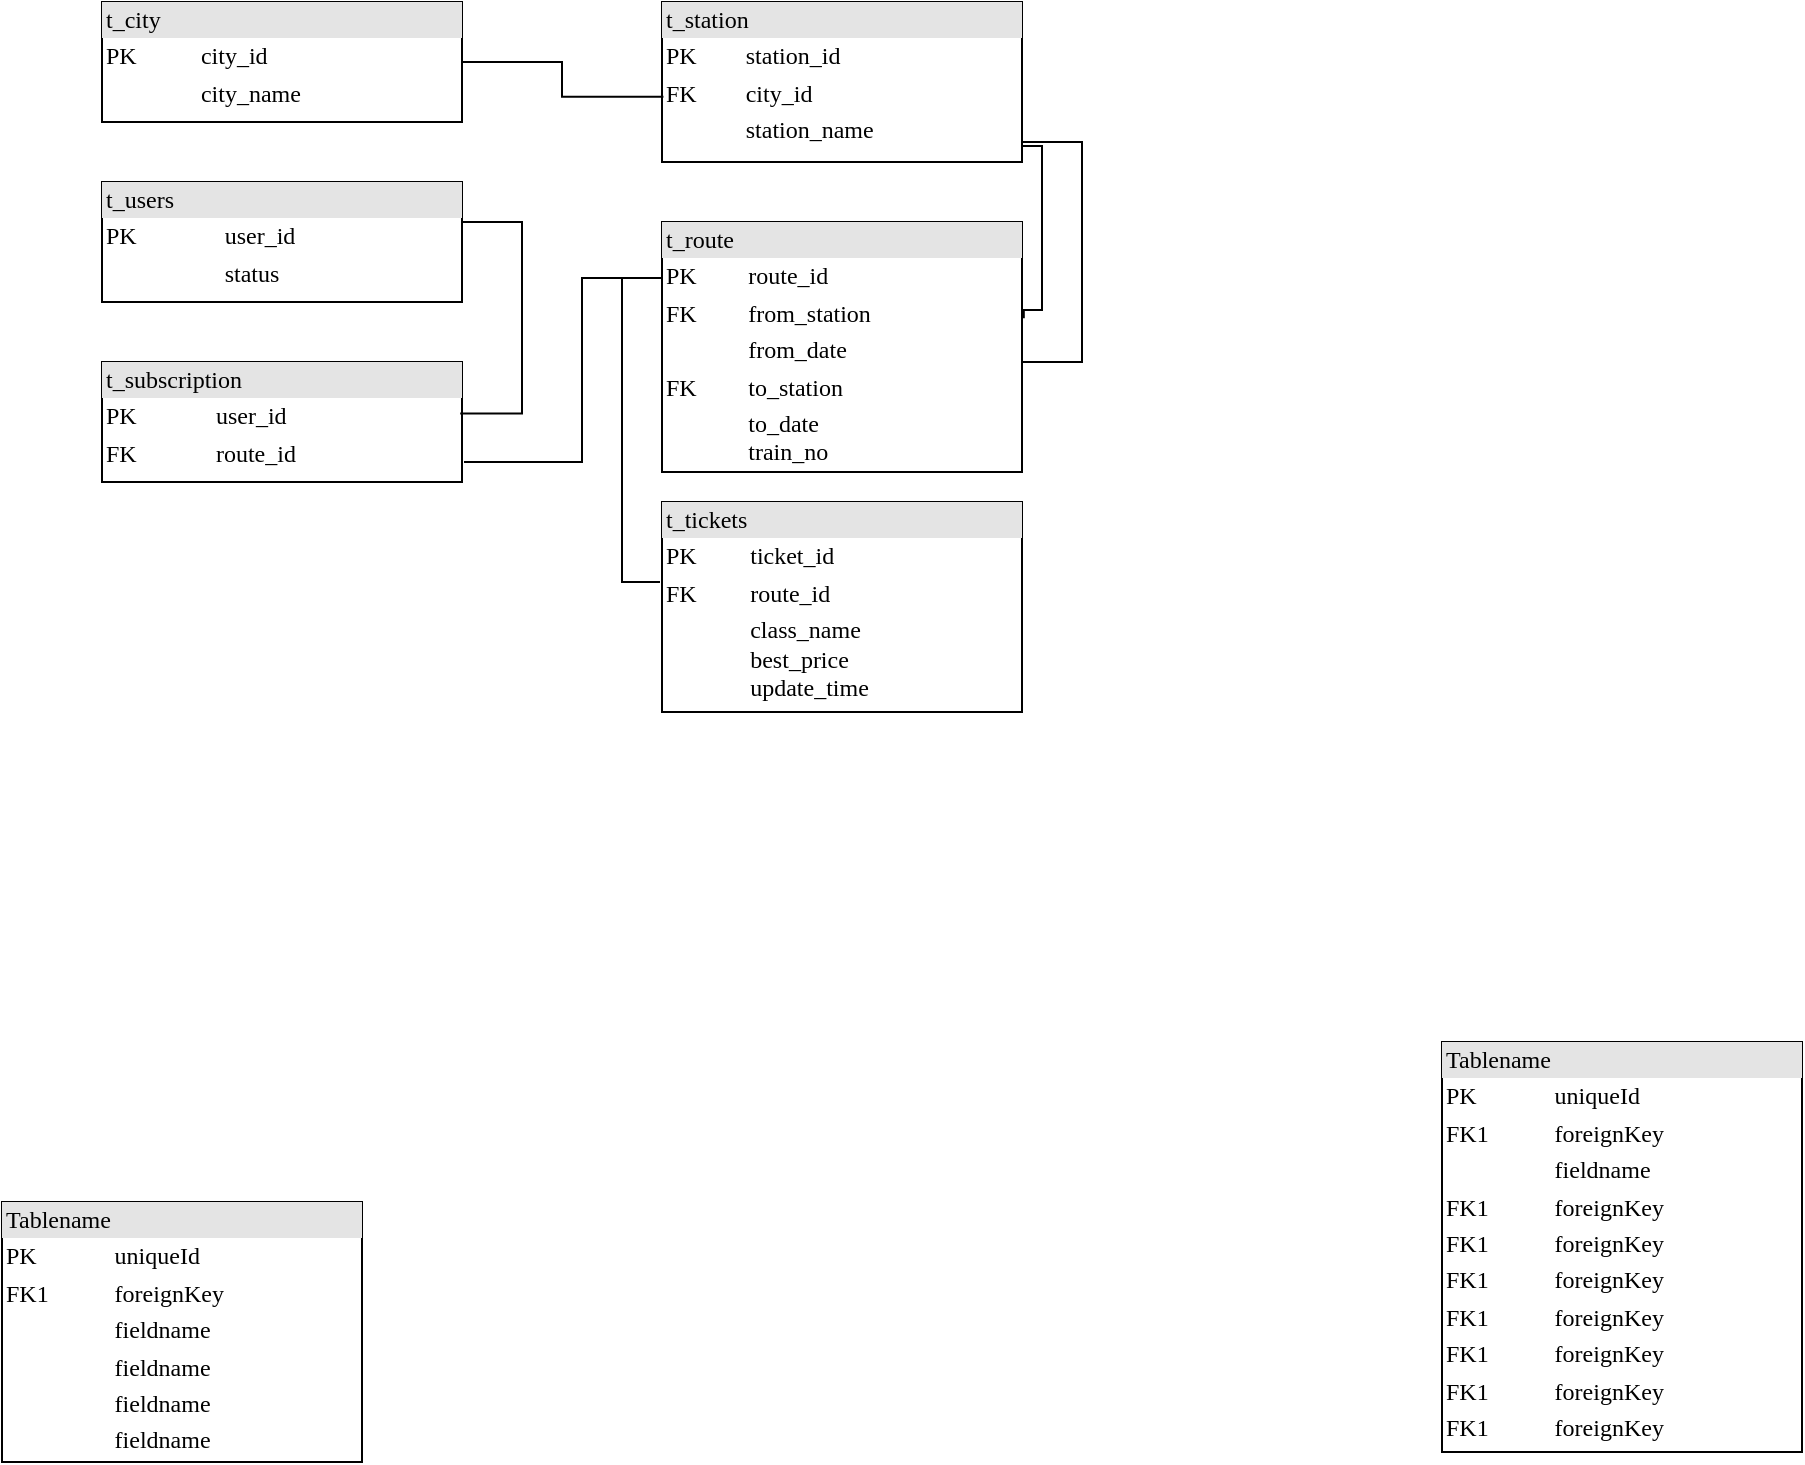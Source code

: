 <mxfile version="25.0.1">
  <diagram name="Page-1" id="2ca16b54-16f6-2749-3443-fa8db7711227">
    <mxGraphModel dx="1000" dy="622" grid="1" gridSize="10" guides="1" tooltips="1" connect="1" arrows="1" fold="1" page="1" pageScale="1" pageWidth="1100" pageHeight="850" background="none" math="0" shadow="0">
      <root>
        <mxCell id="0" />
        <mxCell id="1" parent="0" />
        <mxCell id="2ed32ef02a7f4228-1" value="&lt;div style=&quot;box-sizing:border-box;width:100%;background:#e4e4e4;padding:2px;&quot;&gt;t_city&lt;/div&gt;&lt;table style=&quot;width:100%;font-size:1em;&quot; cellpadding=&quot;2&quot; cellspacing=&quot;0&quot;&gt;&lt;tbody&gt;&lt;tr&gt;&lt;td&gt;PK&lt;/td&gt;&lt;td&gt;city_id&lt;/td&gt;&lt;/tr&gt;&lt;tr&gt;&lt;td&gt;&lt;/td&gt;&lt;td&gt;city_name&lt;/td&gt;&lt;/tr&gt;&lt;tr&gt;&lt;td&gt;&lt;/td&gt;&lt;td&gt;&lt;br&gt;&lt;/td&gt;&lt;/tr&gt;&lt;/tbody&gt;&lt;/table&gt;" style="verticalAlign=top;align=left;overflow=fill;html=1;rounded=0;shadow=0;comic=0;labelBackgroundColor=none;strokeWidth=1;fontFamily=Verdana;fontSize=12" parent="1" vertex="1">
          <mxGeometry x="160" y="80" width="180" height="60" as="geometry" />
        </mxCell>
        <mxCell id="2ed32ef02a7f4228-2" value="&lt;div style=&quot;box-sizing: border-box ; width: 100% ; background: #e4e4e4 ; padding: 2px&quot;&gt;t_station&lt;/div&gt;&lt;table style=&quot;width: 100% ; font-size: 1em&quot; cellpadding=&quot;2&quot; cellspacing=&quot;0&quot;&gt;&lt;tbody&gt;&lt;tr&gt;&lt;td&gt;PK&lt;/td&gt;&lt;td&gt;station_id&lt;/td&gt;&lt;/tr&gt;&lt;tr&gt;&lt;td&gt;FK&lt;/td&gt;&lt;td&gt;city_id&lt;/td&gt;&lt;/tr&gt;&lt;tr&gt;&lt;td&gt;&lt;/td&gt;&lt;td&gt;station_name&lt;/td&gt;&lt;/tr&gt;&lt;tr&gt;&lt;td&gt;&lt;br&gt;&lt;/td&gt;&lt;td&gt;&lt;/td&gt;&lt;/tr&gt;&lt;/tbody&gt;&lt;/table&gt;" style="verticalAlign=top;align=left;overflow=fill;html=1;rounded=0;shadow=0;comic=0;labelBackgroundColor=none;strokeWidth=1;fontFamily=Verdana;fontSize=12" parent="1" vertex="1">
          <mxGeometry x="440" y="80" width="180" height="80" as="geometry" />
        </mxCell>
        <mxCell id="2ed32ef02a7f4228-5" value="&lt;div style=&quot;box-sizing:border-box;width:100%;background:#e4e4e4;padding:2px;&quot;&gt;t_tickets&lt;/div&gt;&lt;table style=&quot;width:100%;font-size:1em;&quot; cellpadding=&quot;2&quot; cellspacing=&quot;0&quot;&gt;&lt;tbody&gt;&lt;tr&gt;&lt;td&gt;PK&lt;/td&gt;&lt;td&gt;ticket_id&lt;/td&gt;&lt;/tr&gt;&lt;tr&gt;&lt;td&gt;FK&lt;/td&gt;&lt;td&gt;route_id&lt;br&gt;&lt;/td&gt;&lt;/tr&gt;&lt;tr&gt;&lt;td&gt;&lt;br&gt;&lt;/td&gt;&lt;td&gt;class_name&lt;br&gt;best_price&lt;br&gt;update_time&lt;br&gt;&lt;/td&gt;&lt;/tr&gt;&lt;/tbody&gt;&lt;/table&gt;" style="verticalAlign=top;align=left;overflow=fill;html=1;rounded=0;shadow=0;comic=0;labelBackgroundColor=none;strokeWidth=1;fontFamily=Verdana;fontSize=12" parent="1" vertex="1">
          <mxGeometry x="440" y="330" width="180" height="105" as="geometry" />
        </mxCell>
        <mxCell id="2ed32ef02a7f4228-6" value="&lt;div style=&quot;box-sizing: border-box ; width: 100% ; background: #e4e4e4 ; padding: 2px&quot;&gt;Tablename&lt;/div&gt;&lt;table style=&quot;width: 100% ; font-size: 1em&quot; cellpadding=&quot;2&quot; cellspacing=&quot;0&quot;&gt;&lt;tbody&gt;&lt;tr&gt;&lt;td&gt;PK&lt;/td&gt;&lt;td&gt;uniqueId&lt;/td&gt;&lt;/tr&gt;&lt;tr&gt;&lt;td&gt;FK1&lt;/td&gt;&lt;td&gt;foreignKey&lt;/td&gt;&lt;/tr&gt;&lt;tr&gt;&lt;td&gt;&lt;/td&gt;&lt;td&gt;fieldname&lt;/td&gt;&lt;/tr&gt;&lt;tr&gt;&lt;td&gt;FK1&lt;br&gt;&lt;/td&gt;&lt;td&gt;foreignKey&lt;br&gt;&lt;/td&gt;&lt;/tr&gt;&lt;tr&gt;&lt;td&gt;FK1&lt;br&gt;&lt;/td&gt;&lt;td&gt;foreignKey&lt;br&gt;&lt;/td&gt;&lt;/tr&gt;&lt;tr&gt;&lt;td&gt;FK1&lt;br&gt;&lt;/td&gt;&lt;td&gt;foreignKey&lt;br&gt;&lt;/td&gt;&lt;/tr&gt;&lt;tr&gt;&lt;td&gt;FK1&lt;br&gt;&lt;/td&gt;&lt;td&gt;foreignKey&lt;br&gt;&lt;/td&gt;&lt;/tr&gt;&lt;tr&gt;&lt;td&gt;FK1&lt;br&gt;&lt;/td&gt;&lt;td&gt;foreignKey&lt;br&gt;&lt;/td&gt;&lt;/tr&gt;&lt;tr&gt;&lt;td&gt;FK1&lt;br&gt;&lt;/td&gt;&lt;td&gt;foreignKey&lt;br&gt;&lt;/td&gt;&lt;/tr&gt;&lt;tr&gt;&lt;td&gt;FK1&lt;br&gt;&lt;/td&gt;&lt;td&gt;foreignKey&lt;br&gt;&lt;/td&gt;&lt;/tr&gt;&lt;/tbody&gt;&lt;/table&gt;" style="verticalAlign=top;align=left;overflow=fill;html=1;rounded=0;shadow=0;comic=0;labelBackgroundColor=none;strokeWidth=1;fontFamily=Verdana;fontSize=12" parent="1" vertex="1">
          <mxGeometry x="830" y="600" width="180" height="205" as="geometry" />
        </mxCell>
        <mxCell id="2ed32ef02a7f4228-7" value="&lt;div style=&quot;box-sizing: border-box ; width: 100% ; background: #e4e4e4 ; padding: 2px&quot;&gt;t_route&lt;/div&gt;&lt;table style=&quot;width: 100% ; font-size: 1em&quot; cellpadding=&quot;2&quot; cellspacing=&quot;0&quot;&gt;&lt;tbody&gt;&lt;tr&gt;&lt;td&gt;PK&lt;/td&gt;&lt;td&gt;route_id&lt;/td&gt;&lt;/tr&gt;&lt;tr&gt;&lt;td&gt;FK&lt;/td&gt;&lt;td&gt;from_station&lt;/td&gt;&lt;/tr&gt;&lt;tr&gt;&lt;td&gt;&lt;/td&gt;&lt;td&gt;from_date&lt;/td&gt;&lt;/tr&gt;&lt;tr&gt;&lt;td&gt;FK&lt;/td&gt;&lt;td&gt;to_station&lt;/td&gt;&lt;/tr&gt;&lt;tr&gt;&lt;td&gt;&lt;br&gt;&lt;/td&gt;&lt;td&gt;to_date&lt;br&gt;train_no&lt;/td&gt;&lt;/tr&gt;&lt;/tbody&gt;&lt;/table&gt;" style="verticalAlign=top;align=left;overflow=fill;html=1;rounded=0;shadow=0;comic=0;labelBackgroundColor=none;strokeWidth=1;fontFamily=Verdana;fontSize=12" parent="1" vertex="1">
          <mxGeometry x="440" y="190" width="180" height="125" as="geometry" />
        </mxCell>
        <mxCell id="2ed32ef02a7f4228-9" value="&lt;div style=&quot;box-sizing:border-box;width:100%;background:#e4e4e4;padding:2px;&quot;&gt;t_users&lt;/div&gt;&lt;table style=&quot;width:100%;font-size:1em;&quot; cellpadding=&quot;2&quot; cellspacing=&quot;0&quot;&gt;&lt;tbody&gt;&lt;tr&gt;&lt;td&gt;PK&lt;/td&gt;&lt;td&gt;user_id&lt;br&gt;&lt;/td&gt;&lt;/tr&gt;&lt;tr&gt;&lt;td&gt;&lt;br&gt;&lt;/td&gt;&lt;td&gt;status&lt;/td&gt;&lt;/tr&gt;&lt;tr&gt;&lt;td&gt;&lt;/td&gt;&lt;td&gt;&lt;br&gt;&lt;/td&gt;&lt;/tr&gt;&lt;/tbody&gt;&lt;/table&gt;" style="verticalAlign=top;align=left;overflow=fill;html=1;rounded=0;shadow=0;comic=0;labelBackgroundColor=none;strokeWidth=1;fontFamily=Verdana;fontSize=12" parent="1" vertex="1">
          <mxGeometry x="160" y="170" width="180" height="60" as="geometry" />
        </mxCell>
        <mxCell id="2ed32ef02a7f4228-10" value="&lt;div style=&quot;box-sizing: border-box ; width: 100% ; background: #e4e4e4 ; padding: 2px&quot;&gt;t_subscription&lt;/div&gt;&lt;table style=&quot;width: 100% ; font-size: 1em&quot; cellpadding=&quot;2&quot; cellspacing=&quot;0&quot;&gt;&lt;tbody&gt;&lt;tr&gt;&lt;td&gt;PK&lt;/td&gt;&lt;td&gt;user_id&lt;/td&gt;&lt;/tr&gt;&lt;tr&gt;&lt;td&gt;FK&lt;/td&gt;&lt;td&gt;route_id&lt;/td&gt;&lt;/tr&gt;&lt;tr&gt;&lt;td&gt;&lt;/td&gt;&lt;td&gt;&lt;/td&gt;&lt;/tr&gt;&lt;tr&gt;&lt;td&gt;&lt;/td&gt;&lt;td&gt;&lt;br&gt;&lt;/td&gt;&lt;/tr&gt;&lt;/tbody&gt;&lt;/table&gt;" style="verticalAlign=top;align=left;overflow=fill;html=1;rounded=0;shadow=0;comic=0;labelBackgroundColor=none;strokeWidth=1;fontFamily=Verdana;fontSize=12" parent="1" vertex="1">
          <mxGeometry x="160" y="260" width="180" height="60" as="geometry" />
        </mxCell>
        <mxCell id="2ed32ef02a7f4228-12" value="&lt;div style=&quot;box-sizing: border-box ; width: 100% ; background: #e4e4e4 ; padding: 2px&quot;&gt;Tablename&lt;/div&gt;&lt;table style=&quot;width: 100% ; font-size: 1em&quot; cellpadding=&quot;2&quot; cellspacing=&quot;0&quot;&gt;&lt;tbody&gt;&lt;tr&gt;&lt;td&gt;PK&lt;/td&gt;&lt;td&gt;uniqueId&lt;/td&gt;&lt;/tr&gt;&lt;tr&gt;&lt;td&gt;FK1&lt;/td&gt;&lt;td&gt;foreignKey&lt;/td&gt;&lt;/tr&gt;&lt;tr&gt;&lt;td&gt;&lt;/td&gt;&lt;td&gt;fieldname&lt;/td&gt;&lt;/tr&gt;&lt;tr&gt;&lt;td&gt;&lt;br&gt;&lt;/td&gt;&lt;td&gt;fieldname&lt;br&gt;&lt;/td&gt;&lt;/tr&gt;&lt;tr&gt;&lt;td&gt;&lt;br&gt;&lt;/td&gt;&lt;td&gt;fieldname&lt;br&gt;&lt;/td&gt;&lt;/tr&gt;&lt;tr&gt;&lt;td&gt;&lt;br&gt;&lt;/td&gt;&lt;td&gt;fieldname&lt;br&gt;&lt;/td&gt;&lt;/tr&gt;&lt;/tbody&gt;&lt;/table&gt;" style="verticalAlign=top;align=left;overflow=fill;html=1;rounded=0;shadow=0;comic=0;labelBackgroundColor=none;strokeWidth=1;fontFamily=Verdana;fontSize=12" parent="1" vertex="1">
          <mxGeometry x="110" y="680" width="180" height="130" as="geometry" />
        </mxCell>
        <mxCell id="4fhO6rpi550pPMqYmx1D-3" value="" style="edgeStyle=orthogonalEdgeStyle;rounded=0;orthogonalLoop=1;jettySize=auto;html=1;exitX=1;exitY=0.5;exitDx=0;exitDy=0;entryX=0.004;entryY=0.592;entryDx=0;entryDy=0;entryPerimeter=0;endArrow=none;endFill=0;" edge="1" parent="1" source="2ed32ef02a7f4228-1" target="2ed32ef02a7f4228-2">
          <mxGeometry relative="1" as="geometry">
            <mxPoint x="750" y="110" as="sourcePoint" />
            <mxPoint x="440" y="100" as="targetPoint" />
          </mxGeometry>
        </mxCell>
        <mxCell id="4fhO6rpi550pPMqYmx1D-4" value="" style="edgeStyle=orthogonalEdgeStyle;rounded=0;orthogonalLoop=1;jettySize=auto;html=1;entryX=1.005;entryY=0.401;entryDx=0;entryDy=0;endArrow=none;endFill=0;entryPerimeter=0;" edge="1" parent="1">
          <mxGeometry relative="1" as="geometry">
            <mxPoint x="620" y="152" as="sourcePoint" />
            <mxPoint x="620.9" y="238.12" as="targetPoint" />
            <Array as="points">
              <mxPoint x="630" y="152" />
              <mxPoint x="630" y="234" />
            </Array>
          </mxGeometry>
        </mxCell>
        <mxCell id="4fhO6rpi550pPMqYmx1D-11" value="" style="edgeStyle=orthogonalEdgeStyle;rounded=0;orthogonalLoop=1;jettySize=auto;html=1;endArrow=none;endFill=0;" edge="1" parent="1">
          <mxGeometry relative="1" as="geometry">
            <mxPoint x="620" y="150" as="sourcePoint" />
            <mxPoint x="620" y="260" as="targetPoint" />
            <Array as="points">
              <mxPoint x="650" y="150" />
              <mxPoint x="650" y="260" />
            </Array>
          </mxGeometry>
        </mxCell>
        <mxCell id="4fhO6rpi550pPMqYmx1D-13" value="" style="edgeStyle=orthogonalEdgeStyle;rounded=0;orthogonalLoop=1;jettySize=auto;html=1;endArrow=none;endFill=0;entryX=0.995;entryY=0.429;entryDx=0;entryDy=0;entryPerimeter=0;exitX=1;exitY=0.5;exitDx=0;exitDy=0;" edge="1" parent="1" source="2ed32ef02a7f4228-9" target="2ed32ef02a7f4228-10">
          <mxGeometry relative="1" as="geometry">
            <mxPoint x="340" y="200" as="sourcePoint" />
            <mxPoint x="340" y="310" as="targetPoint" />
            <Array as="points">
              <mxPoint x="340" y="190" />
              <mxPoint x="370" y="190" />
              <mxPoint x="370" y="286" />
            </Array>
          </mxGeometry>
        </mxCell>
        <mxCell id="4fhO6rpi550pPMqYmx1D-14" value="" style="edgeStyle=orthogonalEdgeStyle;rounded=0;orthogonalLoop=1;jettySize=auto;html=1;endArrow=none;endFill=0;entryX=0;entryY=0.25;entryDx=0;entryDy=0;" edge="1" parent="1">
          <mxGeometry relative="1" as="geometry">
            <mxPoint x="341" y="310" as="sourcePoint" />
            <mxPoint x="440" y="220" as="targetPoint" />
            <Array as="points">
              <mxPoint x="400" y="310" />
              <mxPoint x="400" y="218" />
            </Array>
          </mxGeometry>
        </mxCell>
        <mxCell id="4fhO6rpi550pPMqYmx1D-15" value="" style="edgeStyle=orthogonalEdgeStyle;rounded=0;orthogonalLoop=1;jettySize=auto;html=1;endArrow=none;endFill=0;exitX=0;exitY=0.25;exitDx=0;exitDy=0;" edge="1" parent="1">
          <mxGeometry relative="1" as="geometry">
            <mxPoint x="440" y="220" as="sourcePoint" />
            <mxPoint x="439" y="370" as="targetPoint" />
            <Array as="points">
              <mxPoint x="440" y="218" />
              <mxPoint x="420" y="218" />
              <mxPoint x="420" y="370" />
            </Array>
          </mxGeometry>
        </mxCell>
      </root>
    </mxGraphModel>
  </diagram>
</mxfile>
